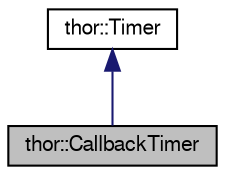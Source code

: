 digraph "thor::CallbackTimer"
{
  bgcolor="transparent";
  edge [fontname="FreeSans",fontsize="10",labelfontname="FreeSans",labelfontsize="10"];
  node [fontname="FreeSans",fontsize="10",shape=record];
  Node1 [label="thor::CallbackTimer",height=0.2,width=0.4,color="black", fillcolor="grey75", style="filled", fontcolor="black"];
  Node2 -> Node1 [dir="back",color="midnightblue",fontsize="10",style="solid",fontname="FreeSans"];
  Node2 [label="thor::Timer",height=0.2,width=0.4,color="black",URL="$classthor_1_1_timer.html",tooltip="Clock class that has the semantics of a countdown timer. "];
}
